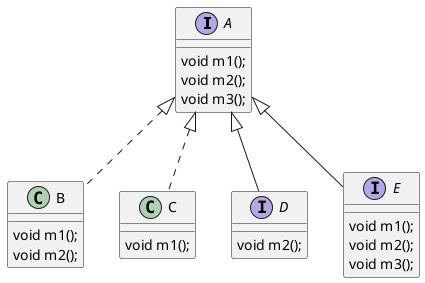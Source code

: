 @startuml
'https://plantuml.com/class-diagram

interface A
class B
class C
interface D
interface E

interface A{
    void m1();
    void m2();
    void m3();
}
class B implements A{
    void m1();
    void m2();
}
class C implements A{
    void m1();
}
interface D extends A{
    void m2();
}
interface E extends A{
    void m1();
    void m2();
    void m3();
}




@enduml
